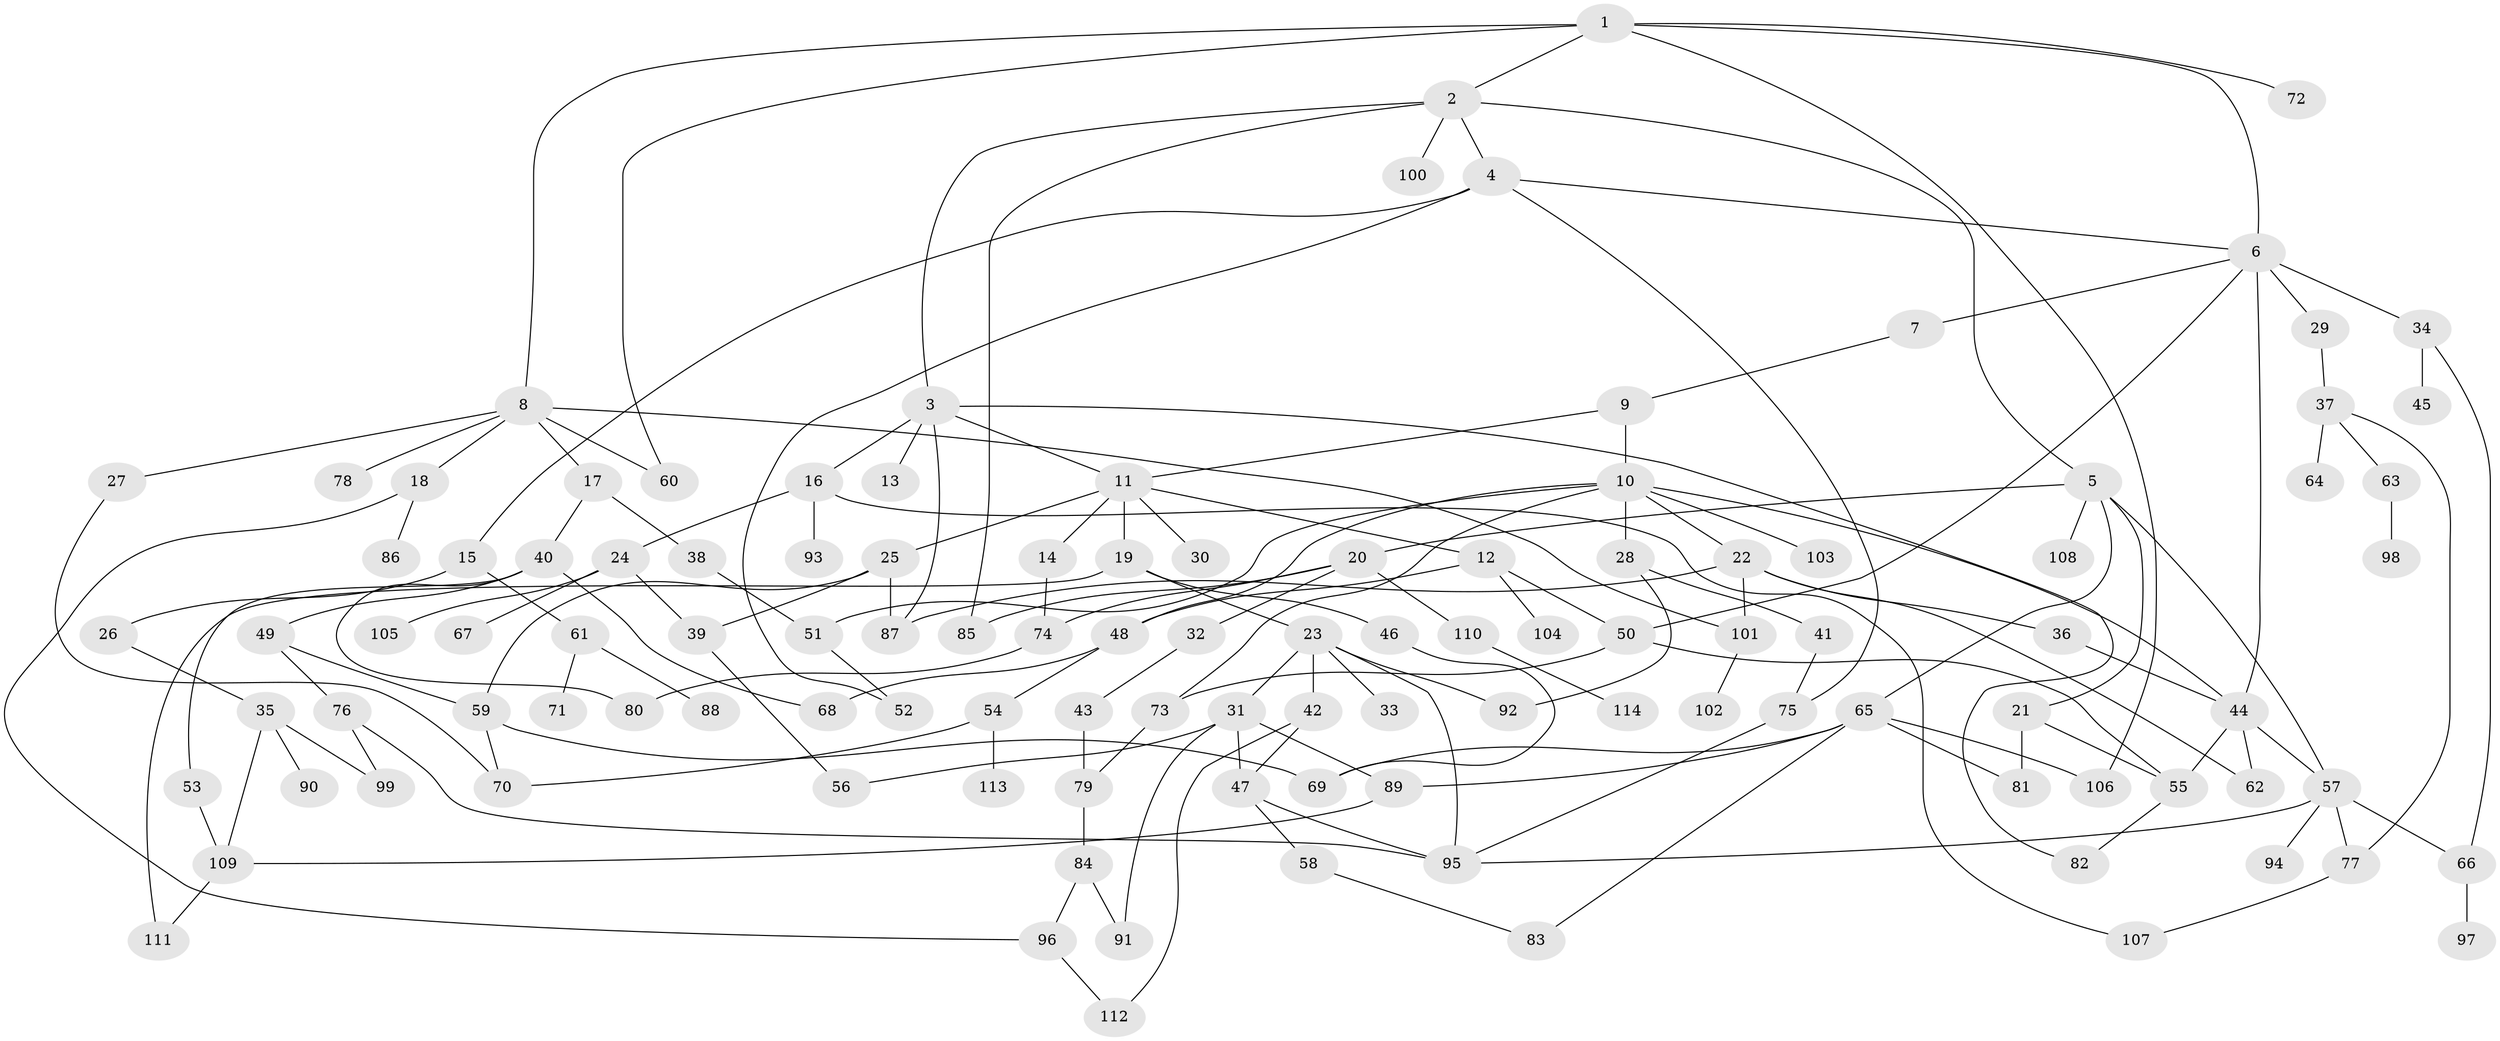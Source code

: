 // coarse degree distribution, {5: 0.09333333333333334, 6: 0.10666666666666667, 9: 0.013333333333333334, 8: 0.04, 2: 0.28, 7: 0.02666666666666667, 1: 0.2, 3: 0.17333333333333334, 4: 0.06666666666666667}
// Generated by graph-tools (version 1.1) at 2025/41/03/06/25 10:41:27]
// undirected, 114 vertices, 164 edges
graph export_dot {
graph [start="1"]
  node [color=gray90,style=filled];
  1;
  2;
  3;
  4;
  5;
  6;
  7;
  8;
  9;
  10;
  11;
  12;
  13;
  14;
  15;
  16;
  17;
  18;
  19;
  20;
  21;
  22;
  23;
  24;
  25;
  26;
  27;
  28;
  29;
  30;
  31;
  32;
  33;
  34;
  35;
  36;
  37;
  38;
  39;
  40;
  41;
  42;
  43;
  44;
  45;
  46;
  47;
  48;
  49;
  50;
  51;
  52;
  53;
  54;
  55;
  56;
  57;
  58;
  59;
  60;
  61;
  62;
  63;
  64;
  65;
  66;
  67;
  68;
  69;
  70;
  71;
  72;
  73;
  74;
  75;
  76;
  77;
  78;
  79;
  80;
  81;
  82;
  83;
  84;
  85;
  86;
  87;
  88;
  89;
  90;
  91;
  92;
  93;
  94;
  95;
  96;
  97;
  98;
  99;
  100;
  101;
  102;
  103;
  104;
  105;
  106;
  107;
  108;
  109;
  110;
  111;
  112;
  113;
  114;
  1 -- 2;
  1 -- 6;
  1 -- 8;
  1 -- 72;
  1 -- 106;
  1 -- 60;
  2 -- 3;
  2 -- 4;
  2 -- 5;
  2 -- 85;
  2 -- 100;
  3 -- 13;
  3 -- 16;
  3 -- 11;
  3 -- 82;
  3 -- 87;
  4 -- 15;
  4 -- 75;
  4 -- 52;
  4 -- 6;
  5 -- 20;
  5 -- 21;
  5 -- 65;
  5 -- 108;
  5 -- 57;
  6 -- 7;
  6 -- 29;
  6 -- 34;
  6 -- 50;
  6 -- 44;
  7 -- 9;
  8 -- 17;
  8 -- 18;
  8 -- 27;
  8 -- 60;
  8 -- 78;
  8 -- 101;
  9 -- 10;
  9 -- 11;
  10 -- 22;
  10 -- 28;
  10 -- 48;
  10 -- 103;
  10 -- 51;
  10 -- 73;
  10 -- 44;
  11 -- 12;
  11 -- 14;
  11 -- 19;
  11 -- 25;
  11 -- 30;
  12 -- 104;
  12 -- 48;
  12 -- 50;
  14 -- 74;
  15 -- 26;
  15 -- 61;
  16 -- 24;
  16 -- 93;
  16 -- 107;
  17 -- 38;
  17 -- 40;
  18 -- 86;
  18 -- 96;
  19 -- 23;
  19 -- 46;
  19 -- 111;
  20 -- 32;
  20 -- 74;
  20 -- 110;
  20 -- 85;
  21 -- 81;
  21 -- 55;
  22 -- 36;
  22 -- 62;
  22 -- 87;
  22 -- 101;
  23 -- 31;
  23 -- 33;
  23 -- 42;
  23 -- 92;
  23 -- 95;
  24 -- 67;
  24 -- 105;
  24 -- 39;
  25 -- 39;
  25 -- 59;
  25 -- 87;
  26 -- 35;
  27 -- 70;
  28 -- 41;
  28 -- 92;
  29 -- 37;
  31 -- 47;
  31 -- 89;
  31 -- 91;
  31 -- 56;
  32 -- 43;
  34 -- 45;
  34 -- 66;
  35 -- 90;
  35 -- 99;
  35 -- 109;
  36 -- 44;
  37 -- 63;
  37 -- 64;
  37 -- 77;
  38 -- 51;
  39 -- 56;
  40 -- 49;
  40 -- 53;
  40 -- 80;
  40 -- 68;
  41 -- 75;
  42 -- 112;
  42 -- 47;
  43 -- 79;
  44 -- 55;
  44 -- 57;
  44 -- 62;
  46 -- 69;
  47 -- 58;
  47 -- 95;
  48 -- 54;
  48 -- 68;
  49 -- 76;
  49 -- 59;
  50 -- 73;
  50 -- 55;
  51 -- 52;
  53 -- 109;
  54 -- 113;
  54 -- 70;
  55 -- 82;
  57 -- 94;
  57 -- 95;
  57 -- 77;
  57 -- 66;
  58 -- 83;
  59 -- 69;
  59 -- 70;
  61 -- 71;
  61 -- 88;
  63 -- 98;
  65 -- 83;
  65 -- 106;
  65 -- 89;
  65 -- 81;
  65 -- 69;
  66 -- 97;
  73 -- 79;
  74 -- 80;
  75 -- 95;
  76 -- 99;
  76 -- 95;
  77 -- 107;
  79 -- 84;
  84 -- 91;
  84 -- 96;
  89 -- 109;
  96 -- 112;
  101 -- 102;
  109 -- 111;
  110 -- 114;
}
